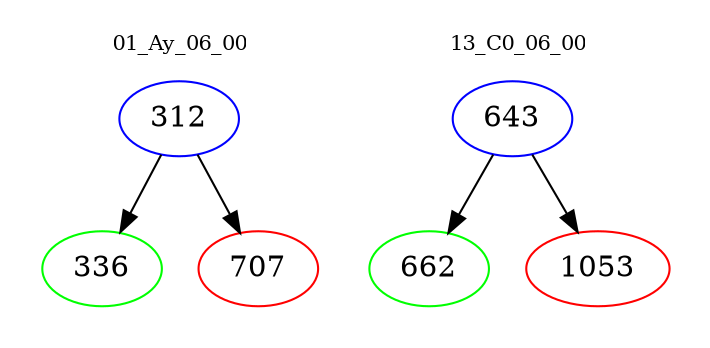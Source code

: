 digraph{
subgraph cluster_0 {
color = white
label = "01_Ay_06_00";
fontsize=10;
T0_312 [label="312", color="blue"]
T0_312 -> T0_336 [color="black"]
T0_336 [label="336", color="green"]
T0_312 -> T0_707 [color="black"]
T0_707 [label="707", color="red"]
}
subgraph cluster_1 {
color = white
label = "13_C0_06_00";
fontsize=10;
T1_643 [label="643", color="blue"]
T1_643 -> T1_662 [color="black"]
T1_662 [label="662", color="green"]
T1_643 -> T1_1053 [color="black"]
T1_1053 [label="1053", color="red"]
}
}

